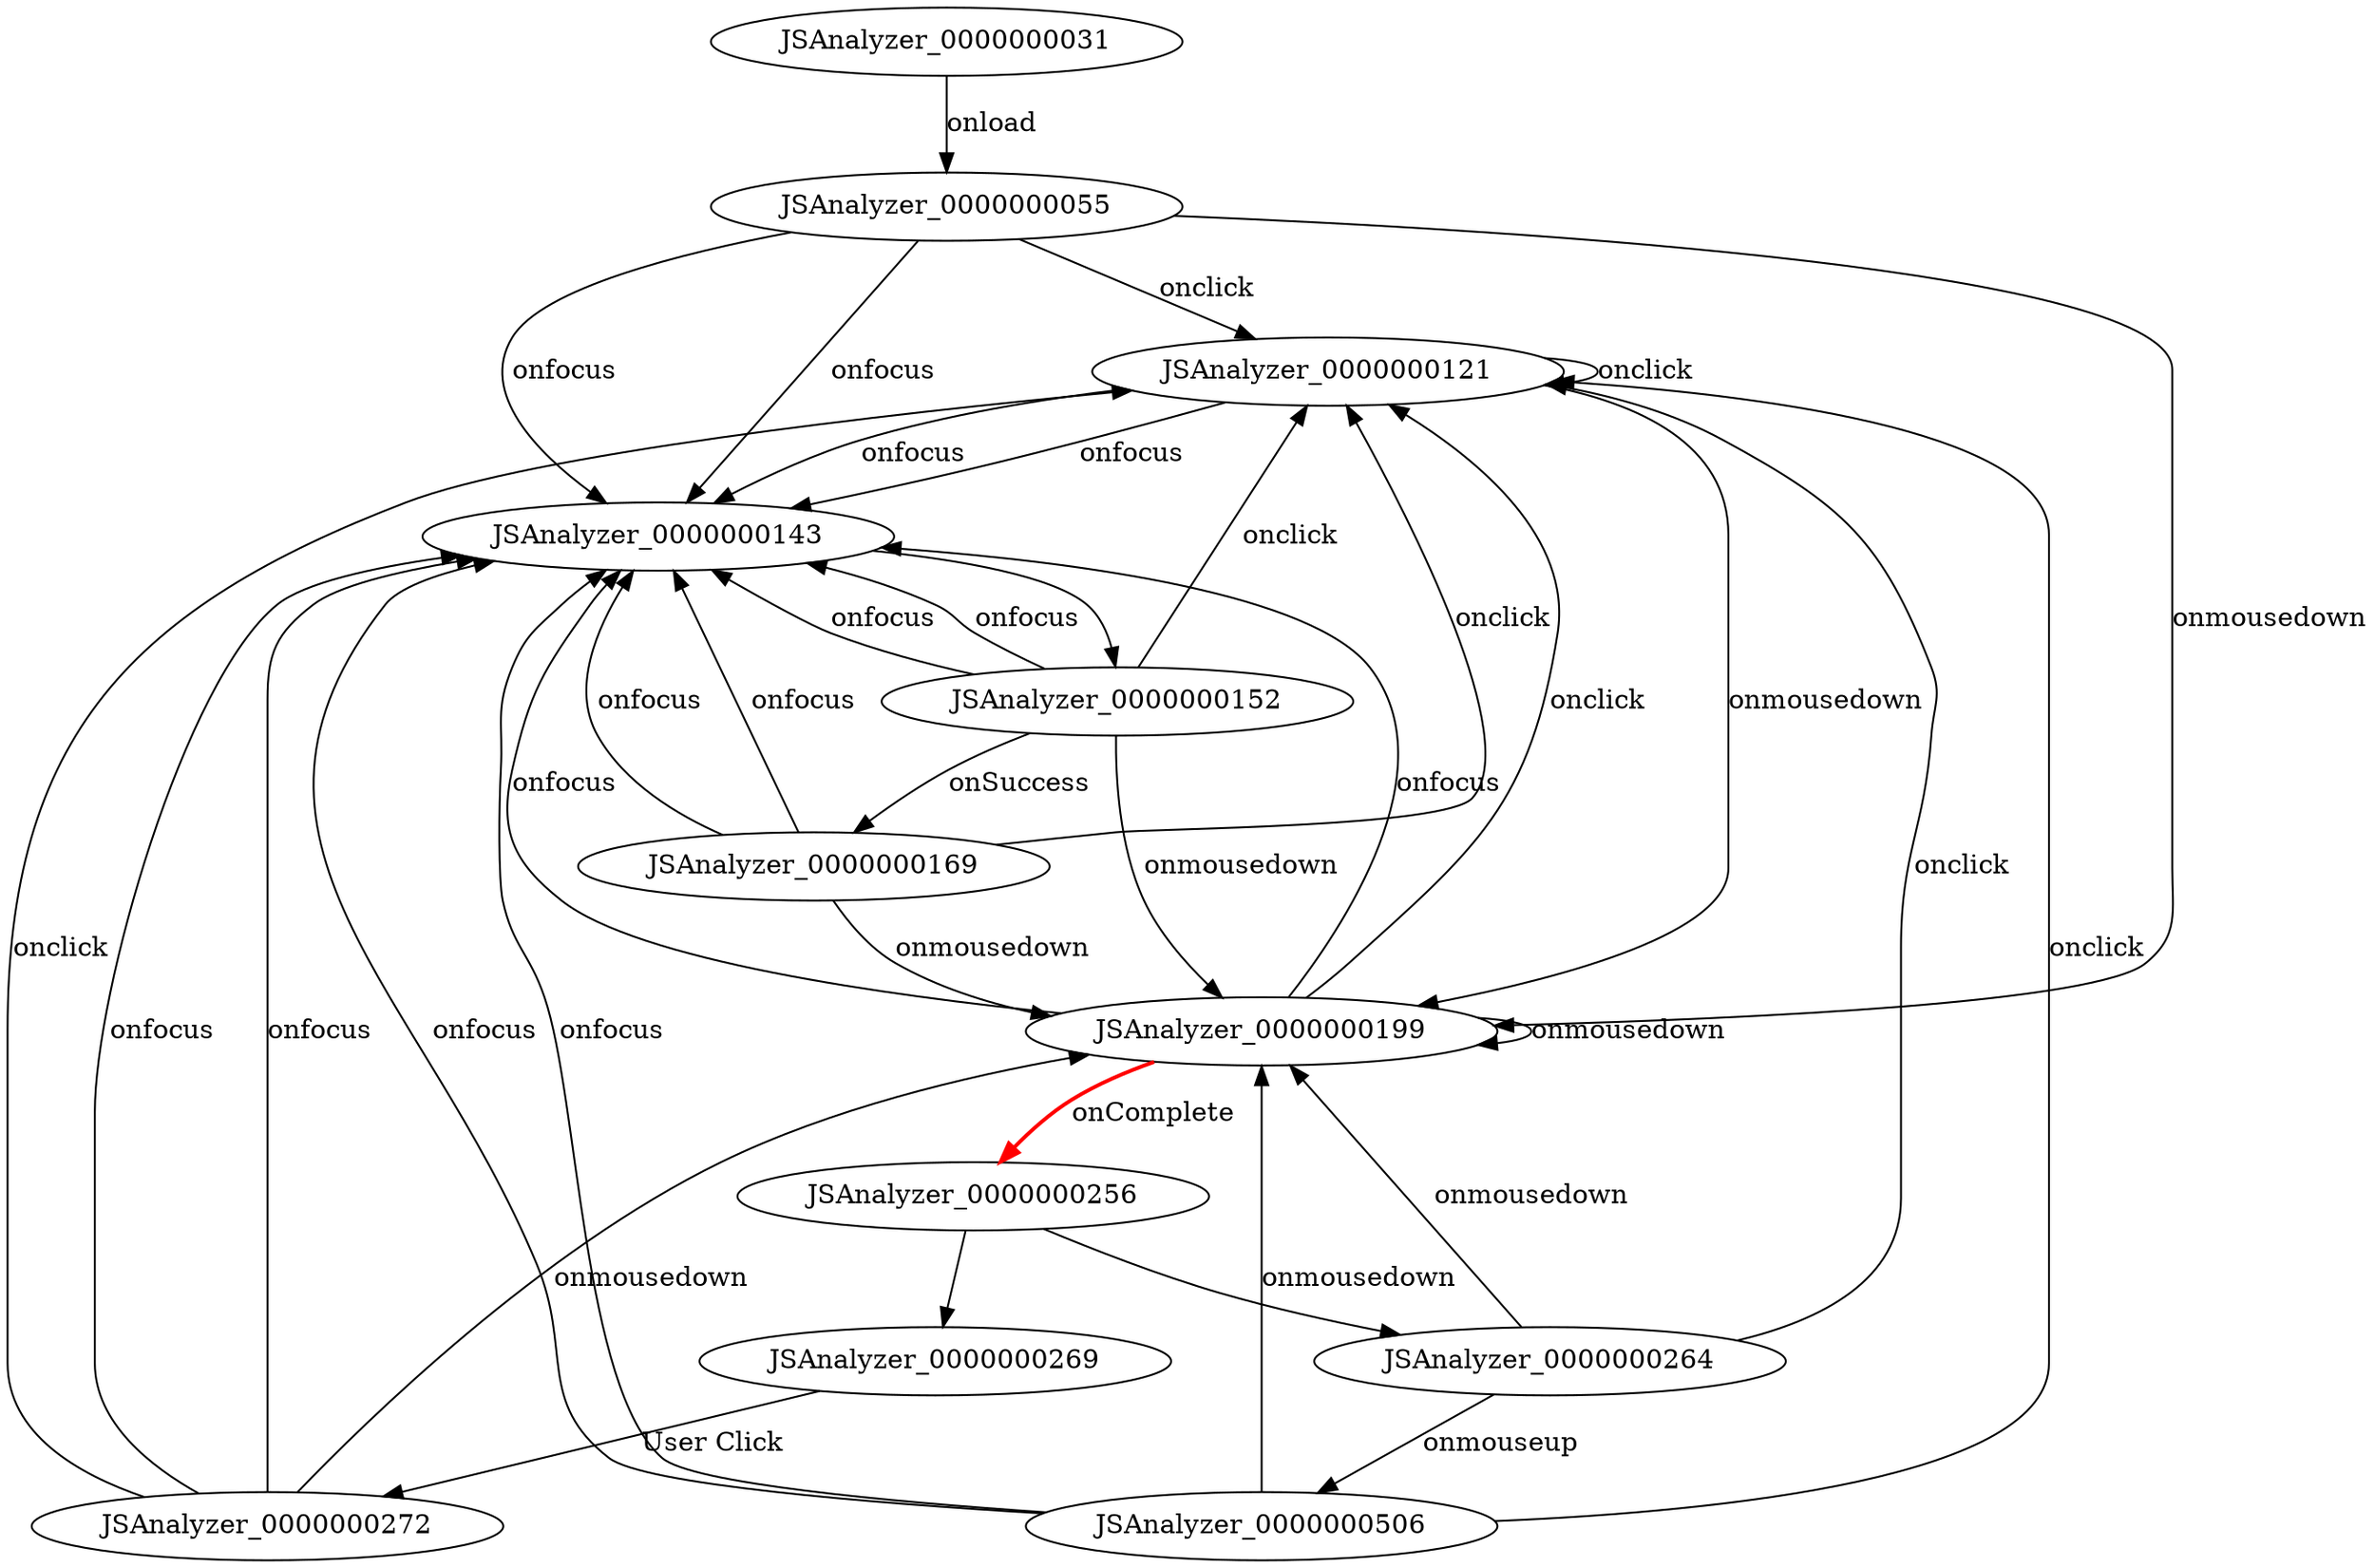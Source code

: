 digraph FSM {
JSAnalyzer_0000000031;
JSAnalyzer_0000000055;
JSAnalyzer_0000000121;
JSAnalyzer_0000000143;
JSAnalyzer_0000000152;
JSAnalyzer_0000000169;
JSAnalyzer_0000000199;
JSAnalyzer_0000000256;
JSAnalyzer_0000000264;
JSAnalyzer_0000000269;
JSAnalyzer_0000000506;
JSAnalyzer_0000000272;
JSAnalyzer_0000000143 -> JSAnalyzer_0000000152 []
JSAnalyzer_0000000256 -> JSAnalyzer_0000000264 []
JSAnalyzer_0000000256 -> JSAnalyzer_0000000269 []
JSAnalyzer_0000000031 -> JSAnalyzer_0000000055 [label="onload"]
JSAnalyzer_0000000055 -> JSAnalyzer_0000000143 [label="onfocus"]
JSAnalyzer_0000000055 -> JSAnalyzer_0000000143 [label="onfocus"]
JSAnalyzer_0000000055 -> JSAnalyzer_0000000199 [label="onmousedown"]
JSAnalyzer_0000000055 -> JSAnalyzer_0000000121 [label="onclick"]
JSAnalyzer_0000000121 -> JSAnalyzer_0000000143 [label="onfocus"]
JSAnalyzer_0000000121 -> JSAnalyzer_0000000143 [label="onfocus"]
JSAnalyzer_0000000121 -> JSAnalyzer_0000000199 [label="onmousedown"]
JSAnalyzer_0000000121 -> JSAnalyzer_0000000121 [label="onclick"]
JSAnalyzer_0000000152 -> JSAnalyzer_0000000169 [label="onSuccess"]
JSAnalyzer_0000000152 -> JSAnalyzer_0000000143 [label="onfocus"]
JSAnalyzer_0000000152 -> JSAnalyzer_0000000143 [label="onfocus"]
JSAnalyzer_0000000152 -> JSAnalyzer_0000000199 [label="onmousedown"]
JSAnalyzer_0000000152 -> JSAnalyzer_0000000121 [label="onclick"]
JSAnalyzer_0000000169 -> JSAnalyzer_0000000143 [label="onfocus"]
JSAnalyzer_0000000169 -> JSAnalyzer_0000000143 [label="onfocus"]
JSAnalyzer_0000000169 -> JSAnalyzer_0000000199 [label="onmousedown"]
JSAnalyzer_0000000169 -> JSAnalyzer_0000000121 [label="onclick"]
JSAnalyzer_0000000199 -> JSAnalyzer_0000000256 [label="onComplete",style=bold,color=red]
JSAnalyzer_0000000199 -> JSAnalyzer_0000000143 [label="onfocus"]
JSAnalyzer_0000000199 -> JSAnalyzer_0000000143 [label="onfocus"]
JSAnalyzer_0000000199 -> JSAnalyzer_0000000199 [label="onmousedown"]
JSAnalyzer_0000000199 -> JSAnalyzer_0000000121 [label="onclick"]
JSAnalyzer_0000000264 -> JSAnalyzer_0000000506 [label="onmouseup"]
JSAnalyzer_0000000264 -> JSAnalyzer_0000000199 [label="onmousedown"]
JSAnalyzer_0000000264 -> JSAnalyzer_0000000121 [label="onclick"]
JSAnalyzer_0000000269 -> JSAnalyzer_0000000272 [label="User Click"]
JSAnalyzer_0000000506 -> JSAnalyzer_0000000143 [label="onfocus"]
JSAnalyzer_0000000506 -> JSAnalyzer_0000000143 [label="onfocus"]
JSAnalyzer_0000000506 -> JSAnalyzer_0000000199 [label="onmousedown"]
JSAnalyzer_0000000506 -> JSAnalyzer_0000000121 [label="onclick"]
JSAnalyzer_0000000272 -> JSAnalyzer_0000000143 [label="onfocus"]
JSAnalyzer_0000000272 -> JSAnalyzer_0000000143 [label="onfocus"]
JSAnalyzer_0000000272 -> JSAnalyzer_0000000199 [label="onmousedown"]
JSAnalyzer_0000000272 -> JSAnalyzer_0000000121 [label="onclick"]
}
